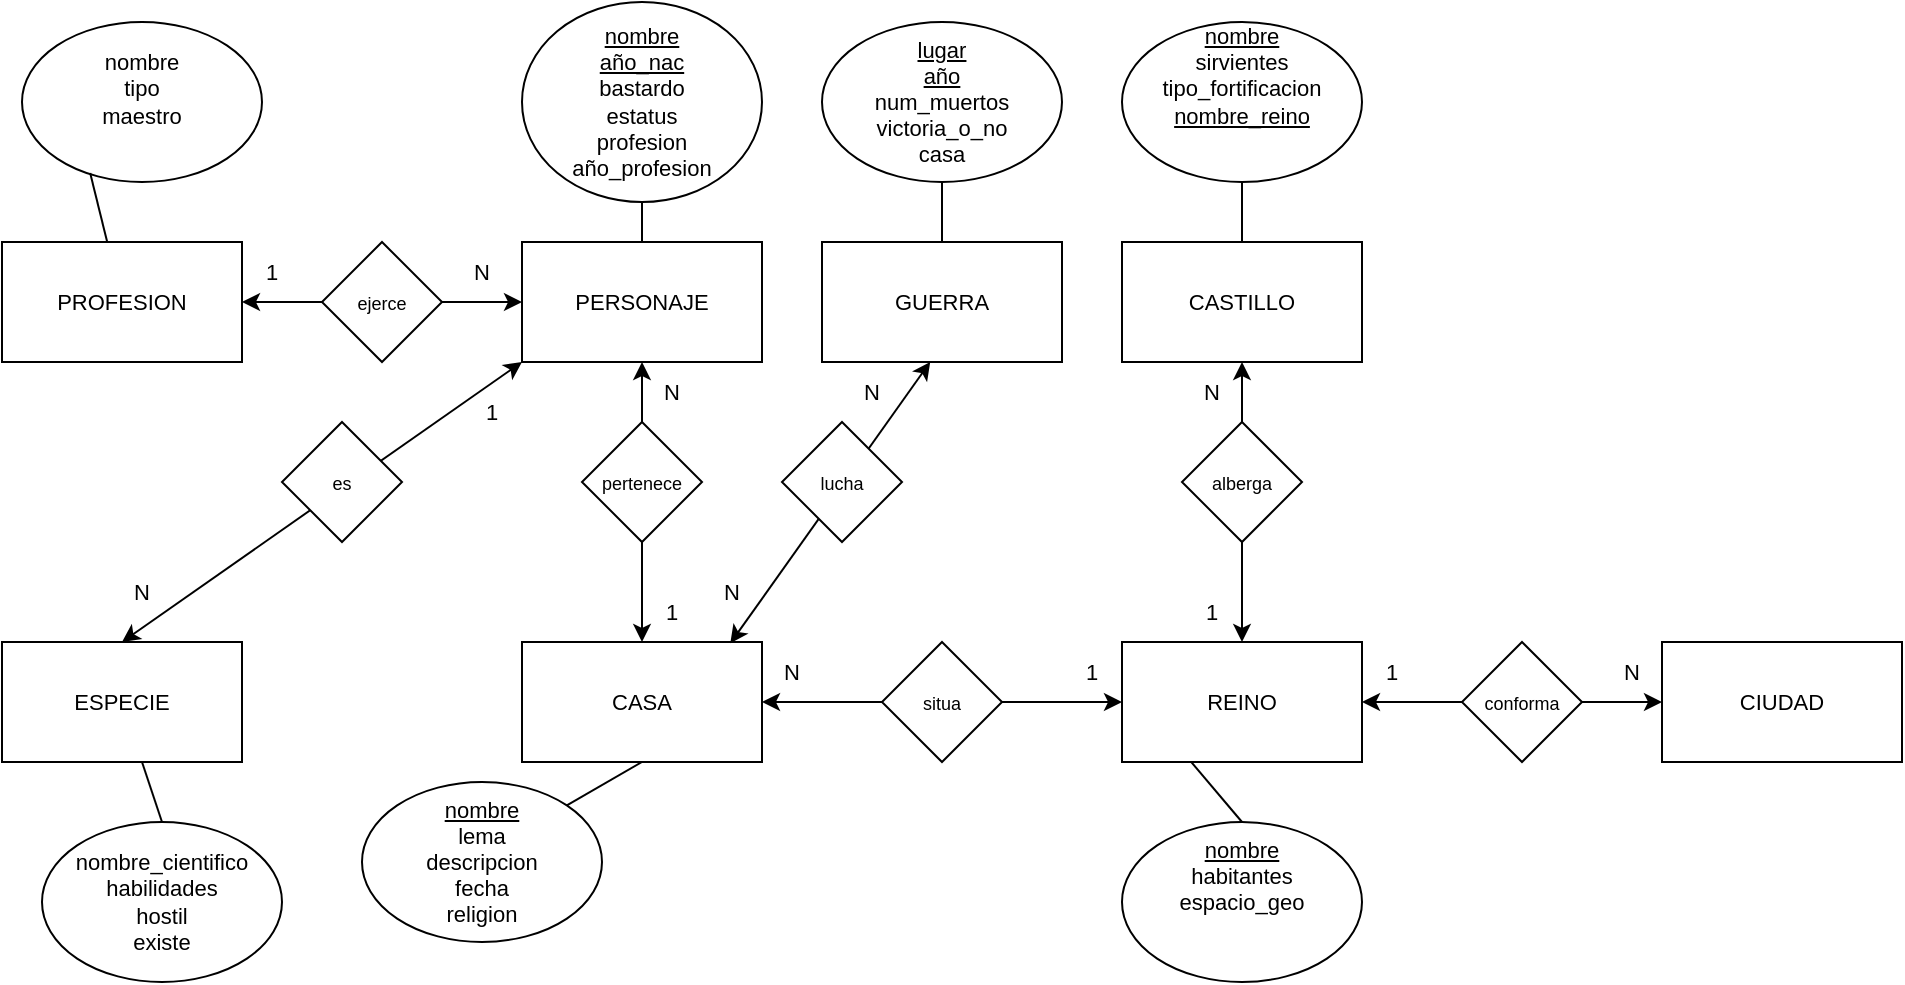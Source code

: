 <mxfile version="20.3.0" type="github">
  <diagram id="C5RBs43oDa-KdzZeNtuy" name="Page-1">
    <mxGraphModel dx="2012" dy="591" grid="1" gridSize="10" guides="1" tooltips="1" connect="1" arrows="1" fold="1" page="1" pageScale="1" pageWidth="827" pageHeight="1169" math="0" shadow="0">
      <root>
        <mxCell id="WIyWlLk6GJQsqaUBKTNV-0" />
        <mxCell id="WIyWlLk6GJQsqaUBKTNV-1" parent="WIyWlLk6GJQsqaUBKTNV-0" />
        <mxCell id="rh9xdCCn0vHc_wa4EPn4-0" value="PERSONAJE" style="rounded=0;whiteSpace=wrap;html=1;strokeWidth=1;fontSize=11;" vertex="1" parent="WIyWlLk6GJQsqaUBKTNV-1">
          <mxGeometry x="90" y="120" width="120" height="60" as="geometry" />
        </mxCell>
        <mxCell id="rh9xdCCn0vHc_wa4EPn4-1" value="CASA" style="rounded=0;whiteSpace=wrap;html=1;strokeWidth=1;fontSize=11;" vertex="1" parent="WIyWlLk6GJQsqaUBKTNV-1">
          <mxGeometry x="90" y="320" width="120" height="60" as="geometry" />
        </mxCell>
        <mxCell id="rh9xdCCn0vHc_wa4EPn4-2" value="" style="endArrow=classic;startArrow=classic;html=1;rounded=0;fontSize=11;entryX=0.5;entryY=1;entryDx=0;entryDy=0;exitX=0.5;exitY=0;exitDx=0;exitDy=0;" edge="1" parent="WIyWlLk6GJQsqaUBKTNV-1" source="rh9xdCCn0vHc_wa4EPn4-1" target="rh9xdCCn0vHc_wa4EPn4-0">
          <mxGeometry width="50" height="50" relative="1" as="geometry">
            <mxPoint x="410" y="260" as="sourcePoint" />
            <mxPoint x="460" y="210" as="targetPoint" />
          </mxGeometry>
        </mxCell>
        <mxCell id="rh9xdCCn0vHc_wa4EPn4-3" value="&lt;div&gt;&lt;u&gt;nombre&lt;/u&gt;&lt;/div&gt;&lt;div&gt;&lt;u&gt;año_nac&lt;/u&gt;&lt;/div&gt;&lt;div&gt;bastardo&lt;/div&gt;&lt;div&gt;estatus&lt;/div&gt;&lt;div&gt;profesion&lt;/div&gt;&lt;div&gt;año_profesion&lt;br&gt;&lt;/div&gt;" style="ellipse;whiteSpace=wrap;html=1;strokeWidth=1;fontSize=11;" vertex="1" parent="WIyWlLk6GJQsqaUBKTNV-1">
          <mxGeometry x="90" width="120" height="100" as="geometry" />
        </mxCell>
        <mxCell id="rh9xdCCn0vHc_wa4EPn4-4" value="" style="endArrow=none;html=1;rounded=0;fontSize=11;entryX=0.5;entryY=1;entryDx=0;entryDy=0;" edge="1" parent="WIyWlLk6GJQsqaUBKTNV-1" source="rh9xdCCn0vHc_wa4EPn4-0" target="rh9xdCCn0vHc_wa4EPn4-3">
          <mxGeometry width="50" height="50" relative="1" as="geometry">
            <mxPoint x="410" y="260" as="sourcePoint" />
            <mxPoint x="460" y="210" as="targetPoint" />
          </mxGeometry>
        </mxCell>
        <mxCell id="rh9xdCCn0vHc_wa4EPn4-5" value="&lt;div&gt;&lt;u&gt;nombre&lt;/u&gt;&lt;/div&gt;&lt;div&gt;lema&lt;/div&gt;&lt;div&gt;descripcion&lt;/div&gt;&lt;div&gt;fecha&lt;/div&gt;&lt;div&gt;religion&lt;/div&gt;" style="ellipse;whiteSpace=wrap;html=1;strokeWidth=1;fontSize=11;" vertex="1" parent="WIyWlLk6GJQsqaUBKTNV-1">
          <mxGeometry x="10" y="390" width="120" height="80" as="geometry" />
        </mxCell>
        <mxCell id="rh9xdCCn0vHc_wa4EPn4-6" value="" style="endArrow=none;html=1;rounded=0;fontSize=11;exitX=1;exitY=0;exitDx=0;exitDy=0;entryX=0.5;entryY=1;entryDx=0;entryDy=0;" edge="1" parent="WIyWlLk6GJQsqaUBKTNV-1" source="rh9xdCCn0vHc_wa4EPn4-5" target="rh9xdCCn0vHc_wa4EPn4-1">
          <mxGeometry width="50" height="50" relative="1" as="geometry">
            <mxPoint x="410" y="260" as="sourcePoint" />
            <mxPoint x="460" y="210" as="targetPoint" />
          </mxGeometry>
        </mxCell>
        <mxCell id="rh9xdCCn0vHc_wa4EPn4-7" value="N" style="text;html=1;strokeColor=none;fillColor=none;align=center;verticalAlign=middle;whiteSpace=wrap;rounded=0;strokeWidth=1;fontSize=11;" vertex="1" parent="WIyWlLk6GJQsqaUBKTNV-1">
          <mxGeometry x="150" y="180" width="30" height="30" as="geometry" />
        </mxCell>
        <mxCell id="rh9xdCCn0vHc_wa4EPn4-8" value="1" style="text;html=1;strokeColor=none;fillColor=none;align=center;verticalAlign=middle;whiteSpace=wrap;rounded=0;strokeWidth=1;fontSize=11;" vertex="1" parent="WIyWlLk6GJQsqaUBKTNV-1">
          <mxGeometry x="150" y="290" width="30" height="30" as="geometry" />
        </mxCell>
        <mxCell id="rh9xdCCn0vHc_wa4EPn4-10" value="&lt;font style=&quot;font-size: 9px;&quot;&gt;pertenece&lt;/font&gt;" style="rhombus;whiteSpace=wrap;html=1;strokeWidth=1;fontSize=11;" vertex="1" parent="WIyWlLk6GJQsqaUBKTNV-1">
          <mxGeometry x="120" y="210" width="60" height="60" as="geometry" />
        </mxCell>
        <mxCell id="rh9xdCCn0vHc_wa4EPn4-11" value="&lt;font style=&quot;font-size: 11px;&quot;&gt;REINO&lt;/font&gt;" style="rounded=0;whiteSpace=wrap;html=1;strokeWidth=1;fontSize=9;" vertex="1" parent="WIyWlLk6GJQsqaUBKTNV-1">
          <mxGeometry x="390" y="320" width="120" height="60" as="geometry" />
        </mxCell>
        <mxCell id="rh9xdCCn0vHc_wa4EPn4-12" value="" style="endArrow=classic;startArrow=none;html=1;rounded=0;fontSize=9;exitX=1;exitY=0.5;exitDx=0;exitDy=0;entryX=0;entryY=0.5;entryDx=0;entryDy=0;" edge="1" parent="WIyWlLk6GJQsqaUBKTNV-1" source="rh9xdCCn0vHc_wa4EPn4-15" target="rh9xdCCn0vHc_wa4EPn4-11">
          <mxGeometry width="50" height="50" relative="1" as="geometry">
            <mxPoint x="410" y="260" as="sourcePoint" />
            <mxPoint x="460" y="210" as="targetPoint" />
          </mxGeometry>
        </mxCell>
        <mxCell id="rh9xdCCn0vHc_wa4EPn4-13" value="N" style="text;html=1;strokeColor=none;fillColor=none;align=center;verticalAlign=middle;whiteSpace=wrap;rounded=0;strokeWidth=1;fontSize=11;" vertex="1" parent="WIyWlLk6GJQsqaUBKTNV-1">
          <mxGeometry x="210" y="320" width="30" height="30" as="geometry" />
        </mxCell>
        <mxCell id="rh9xdCCn0vHc_wa4EPn4-14" value="1" style="text;html=1;strokeColor=none;fillColor=none;align=center;verticalAlign=middle;whiteSpace=wrap;rounded=0;strokeWidth=1;fontSize=11;" vertex="1" parent="WIyWlLk6GJQsqaUBKTNV-1">
          <mxGeometry x="360" y="320" width="30" height="30" as="geometry" />
        </mxCell>
        <mxCell id="rh9xdCCn0vHc_wa4EPn4-15" value="&lt;font style=&quot;font-size: 9px;&quot;&gt;situa&lt;/font&gt;" style="rhombus;whiteSpace=wrap;html=1;strokeWidth=1;fontSize=11;" vertex="1" parent="WIyWlLk6GJQsqaUBKTNV-1">
          <mxGeometry x="270" y="320" width="60" height="60" as="geometry" />
        </mxCell>
        <mxCell id="rh9xdCCn0vHc_wa4EPn4-16" value="" style="endArrow=none;startArrow=classic;html=1;rounded=0;fontSize=9;exitX=1;exitY=0.5;exitDx=0;exitDy=0;entryX=0;entryY=0.5;entryDx=0;entryDy=0;" edge="1" parent="WIyWlLk6GJQsqaUBKTNV-1" source="rh9xdCCn0vHc_wa4EPn4-1" target="rh9xdCCn0vHc_wa4EPn4-15">
          <mxGeometry width="50" height="50" relative="1" as="geometry">
            <mxPoint x="210" y="350" as="sourcePoint" />
            <mxPoint x="390" y="350" as="targetPoint" />
          </mxGeometry>
        </mxCell>
        <mxCell id="rh9xdCCn0vHc_wa4EPn4-17" value="&lt;font style=&quot;font-size: 11px;&quot;&gt;CIUDAD&lt;/font&gt;" style="rounded=0;whiteSpace=wrap;html=1;strokeWidth=1;fontSize=9;" vertex="1" parent="WIyWlLk6GJQsqaUBKTNV-1">
          <mxGeometry x="660" y="320" width="120" height="60" as="geometry" />
        </mxCell>
        <mxCell id="rh9xdCCn0vHc_wa4EPn4-18" value="" style="endArrow=classic;startArrow=none;html=1;rounded=0;fontSize=9;entryX=0;entryY=0.5;entryDx=0;entryDy=0;exitX=1;exitY=0.5;exitDx=0;exitDy=0;" edge="1" parent="WIyWlLk6GJQsqaUBKTNV-1" source="rh9xdCCn0vHc_wa4EPn4-24" target="rh9xdCCn0vHc_wa4EPn4-17">
          <mxGeometry width="50" height="50" relative="1" as="geometry">
            <mxPoint x="410" y="320" as="sourcePoint" />
            <mxPoint x="460" y="270" as="targetPoint" />
          </mxGeometry>
        </mxCell>
        <mxCell id="rh9xdCCn0vHc_wa4EPn4-19" value="N" style="text;html=1;strokeColor=none;fillColor=none;align=center;verticalAlign=middle;whiteSpace=wrap;rounded=0;strokeWidth=1;fontSize=11;" vertex="1" parent="WIyWlLk6GJQsqaUBKTNV-1">
          <mxGeometry x="630" y="320" width="30" height="30" as="geometry" />
        </mxCell>
        <mxCell id="rh9xdCCn0vHc_wa4EPn4-20" value="1" style="text;html=1;strokeColor=none;fillColor=none;align=center;verticalAlign=middle;whiteSpace=wrap;rounded=0;strokeWidth=1;fontSize=11;" vertex="1" parent="WIyWlLk6GJQsqaUBKTNV-1">
          <mxGeometry x="510" y="320" width="30" height="30" as="geometry" />
        </mxCell>
        <mxCell id="rh9xdCCn0vHc_wa4EPn4-21" value="&lt;div&gt;&lt;u&gt;nombre&lt;/u&gt;&lt;/div&gt;&lt;div&gt;habitantes&lt;br&gt;&lt;/div&gt;&lt;div&gt;espacio_geo&lt;/div&gt;&lt;div&gt;&lt;br&gt;&lt;/div&gt;&lt;div&gt;&lt;br&gt;&lt;/div&gt;" style="ellipse;whiteSpace=wrap;html=1;strokeWidth=1;fontSize=11;" vertex="1" parent="WIyWlLk6GJQsqaUBKTNV-1">
          <mxGeometry x="390" y="410" width="120" height="80" as="geometry" />
        </mxCell>
        <mxCell id="rh9xdCCn0vHc_wa4EPn4-22" value="" style="endArrow=none;html=1;rounded=0;fontSize=9;exitX=0.5;exitY=0;exitDx=0;exitDy=0;entryX=0.288;entryY=0.999;entryDx=0;entryDy=0;entryPerimeter=0;" edge="1" parent="WIyWlLk6GJQsqaUBKTNV-1" source="rh9xdCCn0vHc_wa4EPn4-21" target="rh9xdCCn0vHc_wa4EPn4-11">
          <mxGeometry width="50" height="50" relative="1" as="geometry">
            <mxPoint x="410" y="320" as="sourcePoint" />
            <mxPoint x="460" y="270" as="targetPoint" />
          </mxGeometry>
        </mxCell>
        <mxCell id="rh9xdCCn0vHc_wa4EPn4-23" value="&lt;div style=&quot;font-size: 11px;&quot;&gt;&lt;font style=&quot;font-size: 11px;&quot;&gt;CASTILLO&lt;/font&gt;&lt;/div&gt;" style="rounded=0;whiteSpace=wrap;html=1;strokeWidth=1;fontSize=9;" vertex="1" parent="WIyWlLk6GJQsqaUBKTNV-1">
          <mxGeometry x="390" y="120" width="120" height="60" as="geometry" />
        </mxCell>
        <mxCell id="rh9xdCCn0vHc_wa4EPn4-24" value="&lt;font style=&quot;font-size: 9px;&quot;&gt;conforma&lt;/font&gt;" style="rhombus;whiteSpace=wrap;html=1;strokeWidth=1;fontSize=11;" vertex="1" parent="WIyWlLk6GJQsqaUBKTNV-1">
          <mxGeometry x="560" y="320" width="60" height="60" as="geometry" />
        </mxCell>
        <mxCell id="rh9xdCCn0vHc_wa4EPn4-25" value="" style="endArrow=none;startArrow=classic;html=1;rounded=0;fontSize=9;entryX=0;entryY=0.5;entryDx=0;entryDy=0;exitX=1;exitY=0.5;exitDx=0;exitDy=0;" edge="1" parent="WIyWlLk6GJQsqaUBKTNV-1" source="rh9xdCCn0vHc_wa4EPn4-11" target="rh9xdCCn0vHc_wa4EPn4-24">
          <mxGeometry width="50" height="50" relative="1" as="geometry">
            <mxPoint x="510" y="350" as="sourcePoint" />
            <mxPoint x="660" y="350" as="targetPoint" />
          </mxGeometry>
        </mxCell>
        <mxCell id="rh9xdCCn0vHc_wa4EPn4-26" value="" style="endArrow=classic;startArrow=classic;html=1;rounded=0;fontSize=11;entryX=0.5;entryY=1;entryDx=0;entryDy=0;exitX=0.5;exitY=0;exitDx=0;exitDy=0;" edge="1" parent="WIyWlLk6GJQsqaUBKTNV-1" source="rh9xdCCn0vHc_wa4EPn4-11" target="rh9xdCCn0vHc_wa4EPn4-23">
          <mxGeometry width="50" height="50" relative="1" as="geometry">
            <mxPoint x="410" y="320" as="sourcePoint" />
            <mxPoint x="460" y="270" as="targetPoint" />
          </mxGeometry>
        </mxCell>
        <mxCell id="rh9xdCCn0vHc_wa4EPn4-27" value="N" style="text;html=1;strokeColor=none;fillColor=none;align=center;verticalAlign=middle;whiteSpace=wrap;rounded=0;strokeWidth=1;fontSize=11;" vertex="1" parent="WIyWlLk6GJQsqaUBKTNV-1">
          <mxGeometry x="420" y="180" width="30" height="30" as="geometry" />
        </mxCell>
        <mxCell id="rh9xdCCn0vHc_wa4EPn4-29" value="1" style="text;html=1;strokeColor=none;fillColor=none;align=center;verticalAlign=middle;whiteSpace=wrap;rounded=0;strokeWidth=1;fontSize=11;" vertex="1" parent="WIyWlLk6GJQsqaUBKTNV-1">
          <mxGeometry x="420" y="290" width="30" height="30" as="geometry" />
        </mxCell>
        <mxCell id="rh9xdCCn0vHc_wa4EPn4-30" value="&lt;font style=&quot;font-size: 9px;&quot;&gt;alberga&lt;/font&gt;" style="rhombus;whiteSpace=wrap;html=1;strokeWidth=1;fontSize=11;" vertex="1" parent="WIyWlLk6GJQsqaUBKTNV-1">
          <mxGeometry x="420" y="210" width="60" height="60" as="geometry" />
        </mxCell>
        <mxCell id="rh9xdCCn0vHc_wa4EPn4-31" value="&lt;div&gt;&lt;u&gt;nombre&lt;/u&gt;&lt;/div&gt;&lt;div&gt;sirvientes&lt;br&gt;&lt;/div&gt;&lt;div&gt;tipo_fortificacion&lt;/div&gt;&lt;div&gt;&lt;u&gt;nombre_reino&lt;/u&gt;&lt;br&gt;&lt;/div&gt;&lt;div&gt;&lt;br&gt;&lt;/div&gt;&lt;div&gt;&lt;br&gt;&lt;/div&gt;" style="ellipse;whiteSpace=wrap;html=1;strokeWidth=1;fontSize=11;" vertex="1" parent="WIyWlLk6GJQsqaUBKTNV-1">
          <mxGeometry x="390" y="10" width="120" height="80" as="geometry" />
        </mxCell>
        <mxCell id="rh9xdCCn0vHc_wa4EPn4-32" value="" style="endArrow=none;html=1;rounded=0;fontSize=9;entryX=0.5;entryY=1;entryDx=0;entryDy=0;" edge="1" parent="WIyWlLk6GJQsqaUBKTNV-1" source="rh9xdCCn0vHc_wa4EPn4-23" target="rh9xdCCn0vHc_wa4EPn4-31">
          <mxGeometry width="50" height="50" relative="1" as="geometry">
            <mxPoint x="410" y="260" as="sourcePoint" />
            <mxPoint x="460" y="210" as="targetPoint" />
          </mxGeometry>
        </mxCell>
        <mxCell id="rh9xdCCn0vHc_wa4EPn4-33" value="&lt;font style=&quot;font-size: 11px;&quot;&gt;GUERRA&lt;/font&gt;" style="rounded=0;whiteSpace=wrap;html=1;strokeWidth=1;fontSize=9;" vertex="1" parent="WIyWlLk6GJQsqaUBKTNV-1">
          <mxGeometry x="240" y="120" width="120" height="60" as="geometry" />
        </mxCell>
        <mxCell id="rh9xdCCn0vHc_wa4EPn4-34" value="" style="endArrow=classic;startArrow=classic;html=1;rounded=0;fontSize=11;exitX=0.868;exitY=0.011;exitDx=0;exitDy=0;exitPerimeter=0;entryX=0.451;entryY=0.999;entryDx=0;entryDy=0;entryPerimeter=0;" edge="1" parent="WIyWlLk6GJQsqaUBKTNV-1" source="rh9xdCCn0vHc_wa4EPn4-1" target="rh9xdCCn0vHc_wa4EPn4-33">
          <mxGeometry width="50" height="50" relative="1" as="geometry">
            <mxPoint x="410" y="260" as="sourcePoint" />
            <mxPoint x="460" y="210" as="targetPoint" />
          </mxGeometry>
        </mxCell>
        <mxCell id="rh9xdCCn0vHc_wa4EPn4-35" value="N" style="text;html=1;strokeColor=none;fillColor=none;align=center;verticalAlign=middle;whiteSpace=wrap;rounded=0;strokeWidth=1;fontSize=11;" vertex="1" parent="WIyWlLk6GJQsqaUBKTNV-1">
          <mxGeometry x="180" y="280" width="30" height="30" as="geometry" />
        </mxCell>
        <mxCell id="rh9xdCCn0vHc_wa4EPn4-36" value="N" style="text;html=1;strokeColor=none;fillColor=none;align=center;verticalAlign=middle;whiteSpace=wrap;rounded=0;strokeWidth=1;fontSize=11;" vertex="1" parent="WIyWlLk6GJQsqaUBKTNV-1">
          <mxGeometry x="250" y="180" width="30" height="30" as="geometry" />
        </mxCell>
        <mxCell id="rh9xdCCn0vHc_wa4EPn4-37" value="&lt;u&gt;lugar&lt;/u&gt;&lt;div&gt;&lt;u&gt;año&lt;/u&gt;&lt;/div&gt;&lt;div&gt;num_muertos&lt;/div&gt;&lt;div&gt;victoria_o_no&lt;/div&gt;&lt;div&gt;casa&lt;br&gt;&lt;/div&gt;" style="ellipse;whiteSpace=wrap;html=1;strokeWidth=1;fontSize=11;" vertex="1" parent="WIyWlLk6GJQsqaUBKTNV-1">
          <mxGeometry x="240" y="10" width="120" height="80" as="geometry" />
        </mxCell>
        <mxCell id="rh9xdCCn0vHc_wa4EPn4-38" value="" style="endArrow=none;html=1;rounded=0;fontSize=11;entryX=0.5;entryY=1;entryDx=0;entryDy=0;exitX=0.5;exitY=0;exitDx=0;exitDy=0;" edge="1" parent="WIyWlLk6GJQsqaUBKTNV-1" source="rh9xdCCn0vHc_wa4EPn4-33" target="rh9xdCCn0vHc_wa4EPn4-37">
          <mxGeometry width="50" height="50" relative="1" as="geometry">
            <mxPoint x="410" y="280" as="sourcePoint" />
            <mxPoint x="460" y="230" as="targetPoint" />
          </mxGeometry>
        </mxCell>
        <mxCell id="rh9xdCCn0vHc_wa4EPn4-39" value="PROFESION" style="rounded=0;whiteSpace=wrap;html=1;strokeWidth=1;fontSize=11;" vertex="1" parent="WIyWlLk6GJQsqaUBKTNV-1">
          <mxGeometry x="-170" y="120" width="120" height="60" as="geometry" />
        </mxCell>
        <mxCell id="rh9xdCCn0vHc_wa4EPn4-40" value="" style="endArrow=classic;startArrow=classic;html=1;rounded=0;fontSize=11;entryX=1;entryY=0.5;entryDx=0;entryDy=0;exitX=0;exitY=0.5;exitDx=0;exitDy=0;" edge="1" parent="WIyWlLk6GJQsqaUBKTNV-1" source="rh9xdCCn0vHc_wa4EPn4-0" target="rh9xdCCn0vHc_wa4EPn4-39">
          <mxGeometry width="50" height="50" relative="1" as="geometry">
            <mxPoint x="190" y="280" as="sourcePoint" />
            <mxPoint x="240" y="230" as="targetPoint" />
          </mxGeometry>
        </mxCell>
        <mxCell id="rh9xdCCn0vHc_wa4EPn4-41" value="N" style="text;html=1;strokeColor=none;fillColor=none;align=center;verticalAlign=middle;whiteSpace=wrap;rounded=0;strokeWidth=1;fontSize=11;" vertex="1" parent="WIyWlLk6GJQsqaUBKTNV-1">
          <mxGeometry x="55" y="120" width="30" height="30" as="geometry" />
        </mxCell>
        <mxCell id="rh9xdCCn0vHc_wa4EPn4-42" value="1" style="text;html=1;strokeColor=none;fillColor=none;align=center;verticalAlign=middle;whiteSpace=wrap;rounded=0;strokeWidth=1;fontSize=11;" vertex="1" parent="WIyWlLk6GJQsqaUBKTNV-1">
          <mxGeometry x="-50" y="120" width="30" height="30" as="geometry" />
        </mxCell>
        <mxCell id="rh9xdCCn0vHc_wa4EPn4-43" value="&lt;div&gt;nombre&lt;/div&gt;&lt;div&gt;tipo&lt;/div&gt;&lt;div&gt;maestro&lt;/div&gt;&lt;div&gt;&lt;br&gt;&lt;/div&gt;" style="ellipse;whiteSpace=wrap;html=1;strokeWidth=1;fontSize=11;" vertex="1" parent="WIyWlLk6GJQsqaUBKTNV-1">
          <mxGeometry x="-160" y="10" width="120" height="80" as="geometry" />
        </mxCell>
        <mxCell id="rh9xdCCn0vHc_wa4EPn4-44" value="ESPECIE" style="rounded=0;whiteSpace=wrap;html=1;strokeWidth=1;fontSize=11;" vertex="1" parent="WIyWlLk6GJQsqaUBKTNV-1">
          <mxGeometry x="-170" y="320" width="120" height="60" as="geometry" />
        </mxCell>
        <mxCell id="rh9xdCCn0vHc_wa4EPn4-45" value="" style="endArrow=classic;startArrow=classic;html=1;rounded=0;fontSize=11;exitX=0.5;exitY=0;exitDx=0;exitDy=0;entryX=0;entryY=1;entryDx=0;entryDy=0;" edge="1" parent="WIyWlLk6GJQsqaUBKTNV-1" source="rh9xdCCn0vHc_wa4EPn4-44" target="rh9xdCCn0vHc_wa4EPn4-0">
          <mxGeometry width="50" height="50" relative="1" as="geometry">
            <mxPoint x="190" y="260" as="sourcePoint" />
            <mxPoint x="240" y="210" as="targetPoint" />
          </mxGeometry>
        </mxCell>
        <mxCell id="rh9xdCCn0vHc_wa4EPn4-46" value="N" style="text;html=1;strokeColor=none;fillColor=none;align=center;verticalAlign=middle;whiteSpace=wrap;rounded=0;strokeWidth=1;fontSize=11;" vertex="1" parent="WIyWlLk6GJQsqaUBKTNV-1">
          <mxGeometry x="-115" y="280" width="30" height="30" as="geometry" />
        </mxCell>
        <mxCell id="rh9xdCCn0vHc_wa4EPn4-48" value="1" style="text;html=1;strokeColor=none;fillColor=none;align=center;verticalAlign=middle;whiteSpace=wrap;rounded=0;strokeWidth=1;fontSize=11;" vertex="1" parent="WIyWlLk6GJQsqaUBKTNV-1">
          <mxGeometry x="60" y="190" width="30" height="30" as="geometry" />
        </mxCell>
        <mxCell id="rh9xdCCn0vHc_wa4EPn4-49" value="&lt;font style=&quot;font-size: 9px;&quot;&gt;lucha&lt;/font&gt;" style="rhombus;whiteSpace=wrap;html=1;strokeWidth=1;fontSize=11;" vertex="1" parent="WIyWlLk6GJQsqaUBKTNV-1">
          <mxGeometry x="220" y="210" width="60" height="60" as="geometry" />
        </mxCell>
        <mxCell id="rh9xdCCn0vHc_wa4EPn4-50" value="&lt;font style=&quot;font-size: 9px;&quot;&gt;es&lt;/font&gt;" style="rhombus;whiteSpace=wrap;html=1;strokeWidth=1;fontSize=11;" vertex="1" parent="WIyWlLk6GJQsqaUBKTNV-1">
          <mxGeometry x="-30" y="210" width="60" height="60" as="geometry" />
        </mxCell>
        <mxCell id="rh9xdCCn0vHc_wa4EPn4-51" value="&lt;font style=&quot;font-size: 9px;&quot;&gt;ejerce&lt;/font&gt;" style="rhombus;whiteSpace=wrap;html=1;strokeWidth=1;fontSize=11;" vertex="1" parent="WIyWlLk6GJQsqaUBKTNV-1">
          <mxGeometry x="-10" y="120" width="60" height="60" as="geometry" />
        </mxCell>
        <mxCell id="rh9xdCCn0vHc_wa4EPn4-52" value="" style="endArrow=none;html=1;rounded=0;fontSize=9;entryX=0.284;entryY=0.944;entryDx=0;entryDy=0;entryPerimeter=0;" edge="1" parent="WIyWlLk6GJQsqaUBKTNV-1" source="rh9xdCCn0vHc_wa4EPn4-39" target="rh9xdCCn0vHc_wa4EPn4-43">
          <mxGeometry width="50" height="50" relative="1" as="geometry">
            <mxPoint x="-240" y="150" as="sourcePoint" />
            <mxPoint x="-190" y="100" as="targetPoint" />
          </mxGeometry>
        </mxCell>
        <mxCell id="rh9xdCCn0vHc_wa4EPn4-53" value="&lt;div&gt;nombre_cientifico&lt;/div&gt;&lt;div&gt;habilidades&lt;/div&gt;&lt;div&gt;hostil&lt;/div&gt;&lt;div&gt;existe&lt;br&gt;&lt;/div&gt;" style="ellipse;whiteSpace=wrap;html=1;strokeWidth=1;fontSize=11;" vertex="1" parent="WIyWlLk6GJQsqaUBKTNV-1">
          <mxGeometry x="-150" y="410" width="120" height="80" as="geometry" />
        </mxCell>
        <mxCell id="rh9xdCCn0vHc_wa4EPn4-54" value="" style="endArrow=none;html=1;rounded=0;fontSize=9;exitX=0.5;exitY=0;exitDx=0;exitDy=0;" edge="1" parent="WIyWlLk6GJQsqaUBKTNV-1" source="rh9xdCCn0vHc_wa4EPn4-53" target="rh9xdCCn0vHc_wa4EPn4-44">
          <mxGeometry width="50" height="50" relative="1" as="geometry">
            <mxPoint x="-30" y="390" as="sourcePoint" />
            <mxPoint x="20" y="340" as="targetPoint" />
          </mxGeometry>
        </mxCell>
      </root>
    </mxGraphModel>
  </diagram>
</mxfile>
